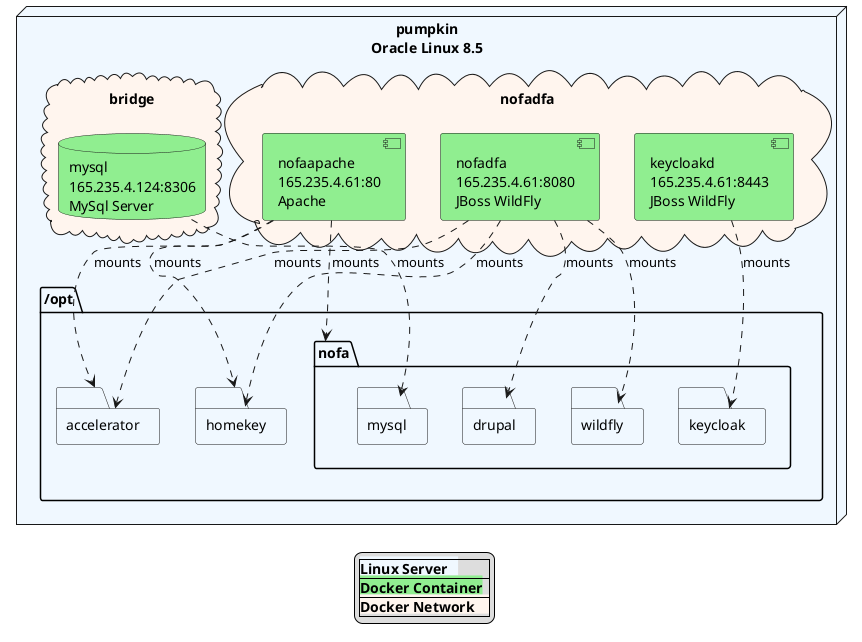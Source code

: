 @startuml "nofadfa network on pumpkin"
'!theme sketchy-outline
hide stereotype

'skinparam linetype ortho

legend
|<back:AliceBlue><b>Linux Server   </b></back>|
|<back:LightGreen><b>Docker Container</b></back>|
|<back:SeaShell><b>Docker Network    </b></back>|
endlegend

'title "HCD DEV/TEST Web/Drupal Deployment" 
   
   node "pumpkin\nOracle Linux 8.5" <<i>> as pumpkin8 #AliceBlue {

    ''''folders'''''

    folder "/opt" as fopt #AliceBlue { 
        folder "nofa" as foptnofa #AliceBlue {    
        
            folder "keycloak" as foptnofakey  #AliceBlue {     
            }
            folder "drupal" as foptnofadr  #AliceBlue {     
            }
            folder "wildfly" as foptnofawild  #AliceBlue {     
            }
           folder "mysql" as foptnofasqld  #AliceBlue {     
            }
        }
        folder "accelerator" as foptacc  #AliceBlue {     
        }
        folder "homekey" as fopthk  #AliceBlue {     
        }
    }
    
    '''''cloud'''''
    cloud "nofadfa\n" #SeaShell {
   
    component "nofaapache\n165.235.4.61:80\nApache" as nofaap #LightGreen {  
    }

    nofaap ..> foptacc :mounts
    nofaap ..> foptnofa :mounts
    nofaap ..> fopthk :mounts

    component "nofadfa\n165.235.4.61:8080\nJBoss WildFly" as nofawf #LightGreen {
      
    }

    nofawf ..> foptnofawild :mounts
    nofawf ..> fopthk :mounts
    nofawf ..> foptacc :mounts
    nofawf ..> foptnofadr :mounts

    component "keycloakd\n165.235.4.61:8443\nJBoss WildFly" as nofakc #LightGreen {
    }  
    nofakc ..> foptnofakey :mounts
  
    'cloud "nofadfa"
  }  
     
  cloud "bridge\n" #SeaShell {
    database "mysql\n165.235.4.124:8306\nMySql Server" as dbnofa #LightGreen {
    }  
      
    dbnofa ..> foptnofasqld :mounts
    }
}

@enduml
